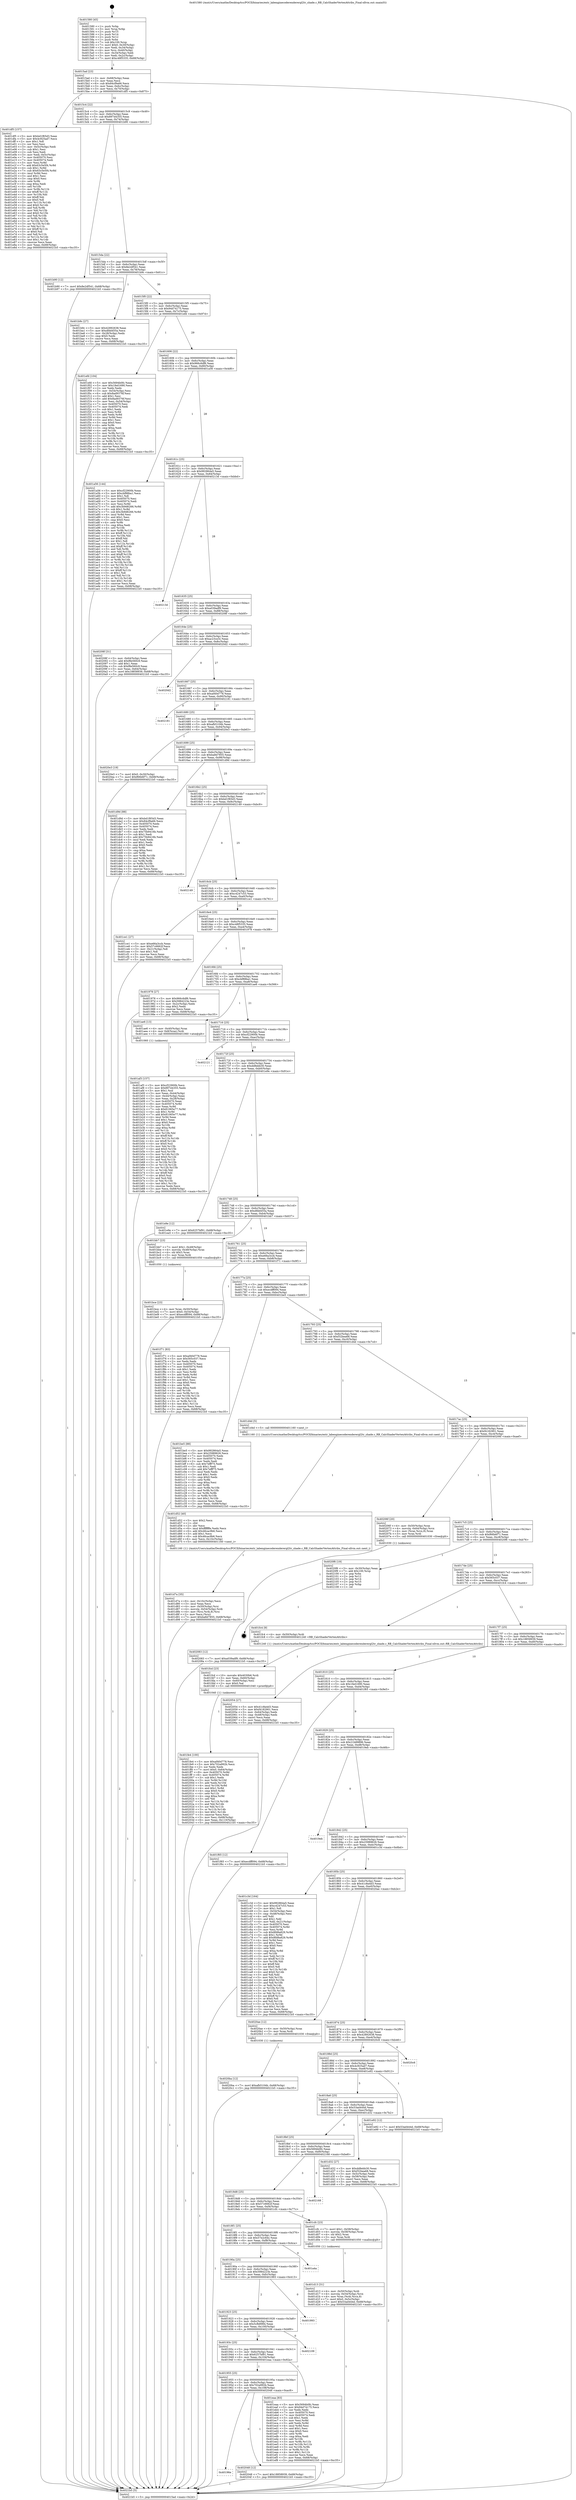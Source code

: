 digraph "0x401580" {
  label = "0x401580 (/mnt/c/Users/mathe/Desktop/tcc/POCII/binaries/extr_labenginecoderenderergl2tr_shade.c_RB_CalcShaderVertexAttribs_Final-ollvm.out::main(0))"
  labelloc = "t"
  node[shape=record]

  Entry [label="",width=0.3,height=0.3,shape=circle,fillcolor=black,style=filled]
  "0x4015ad" [label="{
     0x4015ad [23]\l
     | [instrs]\l
     &nbsp;&nbsp;0x4015ad \<+3\>: mov -0x68(%rbp),%eax\l
     &nbsp;&nbsp;0x4015b0 \<+2\>: mov %eax,%ecx\l
     &nbsp;&nbsp;0x4015b2 \<+6\>: sub $0x84cf9a66,%ecx\l
     &nbsp;&nbsp;0x4015b8 \<+3\>: mov %eax,-0x6c(%rbp)\l
     &nbsp;&nbsp;0x4015bb \<+3\>: mov %ecx,-0x70(%rbp)\l
     &nbsp;&nbsp;0x4015be \<+6\>: je 0000000000401df5 \<main+0x875\>\l
  }"]
  "0x401df5" [label="{
     0x401df5 [157]\l
     | [instrs]\l
     &nbsp;&nbsp;0x401df5 \<+5\>: mov $0xbd1f65d3,%eax\l
     &nbsp;&nbsp;0x401dfa \<+5\>: mov $0x4c925ad7,%ecx\l
     &nbsp;&nbsp;0x401dff \<+2\>: mov $0x1,%dl\l
     &nbsp;&nbsp;0x401e01 \<+2\>: xor %esi,%esi\l
     &nbsp;&nbsp;0x401e03 \<+3\>: mov -0x5c(%rbp),%edi\l
     &nbsp;&nbsp;0x401e06 \<+3\>: sub $0x1,%esi\l
     &nbsp;&nbsp;0x401e09 \<+2\>: sub %esi,%edi\l
     &nbsp;&nbsp;0x401e0b \<+3\>: mov %edi,-0x5c(%rbp)\l
     &nbsp;&nbsp;0x401e0e \<+7\>: mov 0x405070,%esi\l
     &nbsp;&nbsp;0x401e15 \<+7\>: mov 0x405074,%edi\l
     &nbsp;&nbsp;0x401e1c \<+3\>: mov %esi,%r8d\l
     &nbsp;&nbsp;0x401e1f \<+7\>: add $0x63c5e5f4,%r8d\l
     &nbsp;&nbsp;0x401e26 \<+4\>: sub $0x1,%r8d\l
     &nbsp;&nbsp;0x401e2a \<+7\>: sub $0x63c5e5f4,%r8d\l
     &nbsp;&nbsp;0x401e31 \<+4\>: imul %r8d,%esi\l
     &nbsp;&nbsp;0x401e35 \<+3\>: and $0x1,%esi\l
     &nbsp;&nbsp;0x401e38 \<+3\>: cmp $0x0,%esi\l
     &nbsp;&nbsp;0x401e3b \<+4\>: sete %r9b\l
     &nbsp;&nbsp;0x401e3f \<+3\>: cmp $0xa,%edi\l
     &nbsp;&nbsp;0x401e42 \<+4\>: setl %r10b\l
     &nbsp;&nbsp;0x401e46 \<+3\>: mov %r9b,%r11b\l
     &nbsp;&nbsp;0x401e49 \<+4\>: xor $0xff,%r11b\l
     &nbsp;&nbsp;0x401e4d \<+3\>: mov %r10b,%bl\l
     &nbsp;&nbsp;0x401e50 \<+3\>: xor $0xff,%bl\l
     &nbsp;&nbsp;0x401e53 \<+3\>: xor $0x0,%dl\l
     &nbsp;&nbsp;0x401e56 \<+3\>: mov %r11b,%r14b\l
     &nbsp;&nbsp;0x401e59 \<+4\>: and $0x0,%r14b\l
     &nbsp;&nbsp;0x401e5d \<+3\>: and %dl,%r9b\l
     &nbsp;&nbsp;0x401e60 \<+3\>: mov %bl,%r15b\l
     &nbsp;&nbsp;0x401e63 \<+4\>: and $0x0,%r15b\l
     &nbsp;&nbsp;0x401e67 \<+3\>: and %dl,%r10b\l
     &nbsp;&nbsp;0x401e6a \<+3\>: or %r9b,%r14b\l
     &nbsp;&nbsp;0x401e6d \<+3\>: or %r10b,%r15b\l
     &nbsp;&nbsp;0x401e70 \<+3\>: xor %r15b,%r14b\l
     &nbsp;&nbsp;0x401e73 \<+3\>: or %bl,%r11b\l
     &nbsp;&nbsp;0x401e76 \<+4\>: xor $0xff,%r11b\l
     &nbsp;&nbsp;0x401e7a \<+3\>: or $0x0,%dl\l
     &nbsp;&nbsp;0x401e7d \<+3\>: and %dl,%r11b\l
     &nbsp;&nbsp;0x401e80 \<+3\>: or %r11b,%r14b\l
     &nbsp;&nbsp;0x401e83 \<+4\>: test $0x1,%r14b\l
     &nbsp;&nbsp;0x401e87 \<+3\>: cmovne %ecx,%eax\l
     &nbsp;&nbsp;0x401e8a \<+3\>: mov %eax,-0x68(%rbp)\l
     &nbsp;&nbsp;0x401e8d \<+5\>: jmp 00000000004021b5 \<main+0xc35\>\l
  }"]
  "0x4015c4" [label="{
     0x4015c4 [22]\l
     | [instrs]\l
     &nbsp;&nbsp;0x4015c4 \<+5\>: jmp 00000000004015c9 \<main+0x49\>\l
     &nbsp;&nbsp;0x4015c9 \<+3\>: mov -0x6c(%rbp),%eax\l
     &nbsp;&nbsp;0x4015cc \<+5\>: sub $0x897d4355,%eax\l
     &nbsp;&nbsp;0x4015d1 \<+3\>: mov %eax,-0x74(%rbp)\l
     &nbsp;&nbsp;0x4015d4 \<+6\>: je 0000000000401b90 \<main+0x610\>\l
  }"]
  Exit [label="",width=0.3,height=0.3,shape=circle,fillcolor=black,style=filled,peripheries=2]
  "0x401b90" [label="{
     0x401b90 [12]\l
     | [instrs]\l
     &nbsp;&nbsp;0x401b90 \<+7\>: movl $0x8e2df541,-0x68(%rbp)\l
     &nbsp;&nbsp;0x401b97 \<+5\>: jmp 00000000004021b5 \<main+0xc35\>\l
  }"]
  "0x4015da" [label="{
     0x4015da [22]\l
     | [instrs]\l
     &nbsp;&nbsp;0x4015da \<+5\>: jmp 00000000004015df \<main+0x5f\>\l
     &nbsp;&nbsp;0x4015df \<+3\>: mov -0x6c(%rbp),%eax\l
     &nbsp;&nbsp;0x4015e2 \<+5\>: sub $0x8e2df541,%eax\l
     &nbsp;&nbsp;0x4015e7 \<+3\>: mov %eax,-0x78(%rbp)\l
     &nbsp;&nbsp;0x4015ea \<+6\>: je 0000000000401b9c \<main+0x61c\>\l
  }"]
  "0x4020ba" [label="{
     0x4020ba [12]\l
     | [instrs]\l
     &nbsp;&nbsp;0x4020ba \<+7\>: movl $0xafb5104b,-0x68(%rbp)\l
     &nbsp;&nbsp;0x4020c1 \<+5\>: jmp 00000000004021b5 \<main+0xc35\>\l
  }"]
  "0x401b9c" [label="{
     0x401b9c [27]\l
     | [instrs]\l
     &nbsp;&nbsp;0x401b9c \<+5\>: mov $0x42892638,%eax\l
     &nbsp;&nbsp;0x401ba1 \<+5\>: mov $0xdfdd455a,%ecx\l
     &nbsp;&nbsp;0x401ba6 \<+3\>: mov -0x28(%rbp),%edx\l
     &nbsp;&nbsp;0x401ba9 \<+3\>: cmp $0x0,%edx\l
     &nbsp;&nbsp;0x401bac \<+3\>: cmove %ecx,%eax\l
     &nbsp;&nbsp;0x401baf \<+3\>: mov %eax,-0x68(%rbp)\l
     &nbsp;&nbsp;0x401bb2 \<+5\>: jmp 00000000004021b5 \<main+0xc35\>\l
  }"]
  "0x4015f0" [label="{
     0x4015f0 [22]\l
     | [instrs]\l
     &nbsp;&nbsp;0x4015f0 \<+5\>: jmp 00000000004015f5 \<main+0x75\>\l
     &nbsp;&nbsp;0x4015f5 \<+3\>: mov -0x6c(%rbp),%eax\l
     &nbsp;&nbsp;0x4015f8 \<+5\>: sub $0x94d74175,%eax\l
     &nbsp;&nbsp;0x4015fd \<+3\>: mov %eax,-0x7c(%rbp)\l
     &nbsp;&nbsp;0x401600 \<+6\>: je 0000000000401efd \<main+0x97d\>\l
  }"]
  "0x402083" [label="{
     0x402083 [12]\l
     | [instrs]\l
     &nbsp;&nbsp;0x402083 \<+7\>: movl $0xa039adf9,-0x68(%rbp)\l
     &nbsp;&nbsp;0x40208a \<+5\>: jmp 00000000004021b5 \<main+0xc35\>\l
  }"]
  "0x401efd" [label="{
     0x401efd [104]\l
     | [instrs]\l
     &nbsp;&nbsp;0x401efd \<+5\>: mov $0x5694b0fc,%eax\l
     &nbsp;&nbsp;0x401f02 \<+5\>: mov $0x1fed1690,%ecx\l
     &nbsp;&nbsp;0x401f07 \<+2\>: xor %edx,%edx\l
     &nbsp;&nbsp;0x401f09 \<+3\>: mov -0x54(%rbp),%esi\l
     &nbsp;&nbsp;0x401f0c \<+6\>: sub $0x8ad9376f,%esi\l
     &nbsp;&nbsp;0x401f12 \<+3\>: add $0x1,%esi\l
     &nbsp;&nbsp;0x401f15 \<+6\>: add $0x8ad9376f,%esi\l
     &nbsp;&nbsp;0x401f1b \<+3\>: mov %esi,-0x54(%rbp)\l
     &nbsp;&nbsp;0x401f1e \<+7\>: mov 0x405070,%esi\l
     &nbsp;&nbsp;0x401f25 \<+7\>: mov 0x405074,%edi\l
     &nbsp;&nbsp;0x401f2c \<+3\>: sub $0x1,%edx\l
     &nbsp;&nbsp;0x401f2f \<+3\>: mov %esi,%r8d\l
     &nbsp;&nbsp;0x401f32 \<+3\>: add %edx,%r8d\l
     &nbsp;&nbsp;0x401f35 \<+4\>: imul %r8d,%esi\l
     &nbsp;&nbsp;0x401f39 \<+3\>: and $0x1,%esi\l
     &nbsp;&nbsp;0x401f3c \<+3\>: cmp $0x0,%esi\l
     &nbsp;&nbsp;0x401f3f \<+4\>: sete %r9b\l
     &nbsp;&nbsp;0x401f43 \<+3\>: cmp $0xa,%edi\l
     &nbsp;&nbsp;0x401f46 \<+4\>: setl %r10b\l
     &nbsp;&nbsp;0x401f4a \<+3\>: mov %r9b,%r11b\l
     &nbsp;&nbsp;0x401f4d \<+3\>: and %r10b,%r11b\l
     &nbsp;&nbsp;0x401f50 \<+3\>: xor %r10b,%r9b\l
     &nbsp;&nbsp;0x401f53 \<+3\>: or %r9b,%r11b\l
     &nbsp;&nbsp;0x401f56 \<+4\>: test $0x1,%r11b\l
     &nbsp;&nbsp;0x401f5a \<+3\>: cmovne %ecx,%eax\l
     &nbsp;&nbsp;0x401f5d \<+3\>: mov %eax,-0x68(%rbp)\l
     &nbsp;&nbsp;0x401f60 \<+5\>: jmp 00000000004021b5 \<main+0xc35\>\l
  }"]
  "0x401606" [label="{
     0x401606 [22]\l
     | [instrs]\l
     &nbsp;&nbsp;0x401606 \<+5\>: jmp 000000000040160b \<main+0x8b\>\l
     &nbsp;&nbsp;0x40160b \<+3\>: mov -0x6c(%rbp),%eax\l
     &nbsp;&nbsp;0x40160e \<+5\>: sub $0x966c6df6,%eax\l
     &nbsp;&nbsp;0x401613 \<+3\>: mov %eax,-0x80(%rbp)\l
     &nbsp;&nbsp;0x401616 \<+6\>: je 0000000000401a56 \<main+0x4d6\>\l
  }"]
  "0x40196e" [label="{
     0x40196e\l
  }", style=dashed]
  "0x401a56" [label="{
     0x401a56 [144]\l
     | [instrs]\l
     &nbsp;&nbsp;0x401a56 \<+5\>: mov $0xcf22900b,%eax\l
     &nbsp;&nbsp;0x401a5b \<+5\>: mov $0xcbf88ba1,%ecx\l
     &nbsp;&nbsp;0x401a60 \<+2\>: mov $0x1,%dl\l
     &nbsp;&nbsp;0x401a62 \<+7\>: mov 0x405070,%esi\l
     &nbsp;&nbsp;0x401a69 \<+7\>: mov 0x405074,%edi\l
     &nbsp;&nbsp;0x401a70 \<+3\>: mov %esi,%r8d\l
     &nbsp;&nbsp;0x401a73 \<+7\>: add $0x3b9d6266,%r8d\l
     &nbsp;&nbsp;0x401a7a \<+4\>: sub $0x1,%r8d\l
     &nbsp;&nbsp;0x401a7e \<+7\>: sub $0x3b9d6266,%r8d\l
     &nbsp;&nbsp;0x401a85 \<+4\>: imul %r8d,%esi\l
     &nbsp;&nbsp;0x401a89 \<+3\>: and $0x1,%esi\l
     &nbsp;&nbsp;0x401a8c \<+3\>: cmp $0x0,%esi\l
     &nbsp;&nbsp;0x401a8f \<+4\>: sete %r9b\l
     &nbsp;&nbsp;0x401a93 \<+3\>: cmp $0xa,%edi\l
     &nbsp;&nbsp;0x401a96 \<+4\>: setl %r10b\l
     &nbsp;&nbsp;0x401a9a \<+3\>: mov %r9b,%r11b\l
     &nbsp;&nbsp;0x401a9d \<+4\>: xor $0xff,%r11b\l
     &nbsp;&nbsp;0x401aa1 \<+3\>: mov %r10b,%bl\l
     &nbsp;&nbsp;0x401aa4 \<+3\>: xor $0xff,%bl\l
     &nbsp;&nbsp;0x401aa7 \<+3\>: xor $0x1,%dl\l
     &nbsp;&nbsp;0x401aaa \<+3\>: mov %r11b,%r14b\l
     &nbsp;&nbsp;0x401aad \<+4\>: and $0xff,%r14b\l
     &nbsp;&nbsp;0x401ab1 \<+3\>: and %dl,%r9b\l
     &nbsp;&nbsp;0x401ab4 \<+3\>: mov %bl,%r15b\l
     &nbsp;&nbsp;0x401ab7 \<+4\>: and $0xff,%r15b\l
     &nbsp;&nbsp;0x401abb \<+3\>: and %dl,%r10b\l
     &nbsp;&nbsp;0x401abe \<+3\>: or %r9b,%r14b\l
     &nbsp;&nbsp;0x401ac1 \<+3\>: or %r10b,%r15b\l
     &nbsp;&nbsp;0x401ac4 \<+3\>: xor %r15b,%r14b\l
     &nbsp;&nbsp;0x401ac7 \<+3\>: or %bl,%r11b\l
     &nbsp;&nbsp;0x401aca \<+4\>: xor $0xff,%r11b\l
     &nbsp;&nbsp;0x401ace \<+3\>: or $0x1,%dl\l
     &nbsp;&nbsp;0x401ad1 \<+3\>: and %dl,%r11b\l
     &nbsp;&nbsp;0x401ad4 \<+3\>: or %r11b,%r14b\l
     &nbsp;&nbsp;0x401ad7 \<+4\>: test $0x1,%r14b\l
     &nbsp;&nbsp;0x401adb \<+3\>: cmovne %ecx,%eax\l
     &nbsp;&nbsp;0x401ade \<+3\>: mov %eax,-0x68(%rbp)\l
     &nbsp;&nbsp;0x401ae1 \<+5\>: jmp 00000000004021b5 \<main+0xc35\>\l
  }"]
  "0x40161c" [label="{
     0x40161c [25]\l
     | [instrs]\l
     &nbsp;&nbsp;0x40161c \<+5\>: jmp 0000000000401621 \<main+0xa1\>\l
     &nbsp;&nbsp;0x401621 \<+3\>: mov -0x6c(%rbp),%eax\l
     &nbsp;&nbsp;0x401624 \<+5\>: sub $0x992864a5,%eax\l
     &nbsp;&nbsp;0x401629 \<+6\>: mov %eax,-0x84(%rbp)\l
     &nbsp;&nbsp;0x40162f \<+6\>: je 000000000040213d \<main+0xbbd\>\l
  }"]
  "0x402048" [label="{
     0x402048 [12]\l
     | [instrs]\l
     &nbsp;&nbsp;0x402048 \<+7\>: movl $0x18858939,-0x68(%rbp)\l
     &nbsp;&nbsp;0x40204f \<+5\>: jmp 00000000004021b5 \<main+0xc35\>\l
  }"]
  "0x40213d" [label="{
     0x40213d\l
  }", style=dashed]
  "0x401635" [label="{
     0x401635 [25]\l
     | [instrs]\l
     &nbsp;&nbsp;0x401635 \<+5\>: jmp 000000000040163a \<main+0xba\>\l
     &nbsp;&nbsp;0x40163a \<+3\>: mov -0x6c(%rbp),%eax\l
     &nbsp;&nbsp;0x40163d \<+5\>: sub $0xa039adf9,%eax\l
     &nbsp;&nbsp;0x401642 \<+6\>: mov %eax,-0x88(%rbp)\l
     &nbsp;&nbsp;0x401648 \<+6\>: je 000000000040208f \<main+0xb0f\>\l
  }"]
  "0x401fe4" [label="{
     0x401fe4 [100]\l
     | [instrs]\l
     &nbsp;&nbsp;0x401fe4 \<+5\>: mov $0xaf40d778,%esi\l
     &nbsp;&nbsp;0x401fe9 \<+5\>: mov $0x702a992b,%ecx\l
     &nbsp;&nbsp;0x401fee \<+2\>: xor %edx,%edx\l
     &nbsp;&nbsp;0x401ff0 \<+7\>: movl $0x0,-0x64(%rbp)\l
     &nbsp;&nbsp;0x401ff7 \<+8\>: mov 0x405070,%r8d\l
     &nbsp;&nbsp;0x401fff \<+8\>: mov 0x405074,%r9d\l
     &nbsp;&nbsp;0x402007 \<+3\>: sub $0x1,%edx\l
     &nbsp;&nbsp;0x40200a \<+3\>: mov %r8d,%r10d\l
     &nbsp;&nbsp;0x40200d \<+3\>: add %edx,%r10d\l
     &nbsp;&nbsp;0x402010 \<+4\>: imul %r10d,%r8d\l
     &nbsp;&nbsp;0x402014 \<+4\>: and $0x1,%r8d\l
     &nbsp;&nbsp;0x402018 \<+4\>: cmp $0x0,%r8d\l
     &nbsp;&nbsp;0x40201c \<+4\>: sete %r11b\l
     &nbsp;&nbsp;0x402020 \<+4\>: cmp $0xa,%r9d\l
     &nbsp;&nbsp;0x402024 \<+3\>: setl %bl\l
     &nbsp;&nbsp;0x402027 \<+3\>: mov %r11b,%r14b\l
     &nbsp;&nbsp;0x40202a \<+3\>: and %bl,%r14b\l
     &nbsp;&nbsp;0x40202d \<+3\>: xor %bl,%r11b\l
     &nbsp;&nbsp;0x402030 \<+3\>: or %r11b,%r14b\l
     &nbsp;&nbsp;0x402033 \<+4\>: test $0x1,%r14b\l
     &nbsp;&nbsp;0x402037 \<+3\>: cmovne %ecx,%esi\l
     &nbsp;&nbsp;0x40203a \<+3\>: mov %esi,-0x68(%rbp)\l
     &nbsp;&nbsp;0x40203d \<+6\>: mov %eax,-0x110(%rbp)\l
     &nbsp;&nbsp;0x402043 \<+5\>: jmp 00000000004021b5 \<main+0xc35\>\l
  }"]
  "0x40208f" [label="{
     0x40208f [31]\l
     | [instrs]\l
     &nbsp;&nbsp;0x40208f \<+3\>: mov -0x64(%rbp),%eax\l
     &nbsp;&nbsp;0x402092 \<+5\>: add $0xf8e560c9,%eax\l
     &nbsp;&nbsp;0x402097 \<+3\>: add $0x1,%eax\l
     &nbsp;&nbsp;0x40209a \<+5\>: sub $0xf8e560c9,%eax\l
     &nbsp;&nbsp;0x40209f \<+3\>: mov %eax,-0x64(%rbp)\l
     &nbsp;&nbsp;0x4020a2 \<+7\>: movl $0x18858939,-0x68(%rbp)\l
     &nbsp;&nbsp;0x4020a9 \<+5\>: jmp 00000000004021b5 \<main+0xc35\>\l
  }"]
  "0x40164e" [label="{
     0x40164e [25]\l
     | [instrs]\l
     &nbsp;&nbsp;0x40164e \<+5\>: jmp 0000000000401653 \<main+0xd3\>\l
     &nbsp;&nbsp;0x401653 \<+3\>: mov -0x6c(%rbp),%eax\l
     &nbsp;&nbsp;0x401656 \<+5\>: sub $0xac23ce3c,%eax\l
     &nbsp;&nbsp;0x40165b \<+6\>: mov %eax,-0x8c(%rbp)\l
     &nbsp;&nbsp;0x401661 \<+6\>: je 00000000004020d2 \<main+0xb52\>\l
  }"]
  "0x401fcd" [label="{
     0x401fcd [23]\l
     | [instrs]\l
     &nbsp;&nbsp;0x401fcd \<+10\>: movabs $0x4030b6,%rdi\l
     &nbsp;&nbsp;0x401fd7 \<+3\>: mov %eax,-0x60(%rbp)\l
     &nbsp;&nbsp;0x401fda \<+3\>: mov -0x60(%rbp),%esi\l
     &nbsp;&nbsp;0x401fdd \<+2\>: mov $0x0,%al\l
     &nbsp;&nbsp;0x401fdf \<+5\>: call 0000000000401040 \<printf@plt\>\l
     | [calls]\l
     &nbsp;&nbsp;0x401040 \{1\} (unknown)\l
  }"]
  "0x4020d2" [label="{
     0x4020d2\l
  }", style=dashed]
  "0x401667" [label="{
     0x401667 [25]\l
     | [instrs]\l
     &nbsp;&nbsp;0x401667 \<+5\>: jmp 000000000040166c \<main+0xec\>\l
     &nbsp;&nbsp;0x40166c \<+3\>: mov -0x6c(%rbp),%eax\l
     &nbsp;&nbsp;0x40166f \<+5\>: sub $0xaf40d778,%eax\l
     &nbsp;&nbsp;0x401674 \<+6\>: mov %eax,-0x90(%rbp)\l
     &nbsp;&nbsp;0x40167a \<+6\>: je 0000000000402181 \<main+0xc01\>\l
  }"]
  "0x401955" [label="{
     0x401955 [25]\l
     | [instrs]\l
     &nbsp;&nbsp;0x401955 \<+5\>: jmp 000000000040195a \<main+0x3da\>\l
     &nbsp;&nbsp;0x40195a \<+3\>: mov -0x6c(%rbp),%eax\l
     &nbsp;&nbsp;0x40195d \<+5\>: sub $0x702a992b,%eax\l
     &nbsp;&nbsp;0x401962 \<+6\>: mov %eax,-0x108(%rbp)\l
     &nbsp;&nbsp;0x401968 \<+6\>: je 0000000000402048 \<main+0xac8\>\l
  }"]
  "0x402181" [label="{
     0x402181\l
  }", style=dashed]
  "0x401680" [label="{
     0x401680 [25]\l
     | [instrs]\l
     &nbsp;&nbsp;0x401680 \<+5\>: jmp 0000000000401685 \<main+0x105\>\l
     &nbsp;&nbsp;0x401685 \<+3\>: mov -0x6c(%rbp),%eax\l
     &nbsp;&nbsp;0x401688 \<+5\>: sub $0xafb5104b,%eax\l
     &nbsp;&nbsp;0x40168d \<+6\>: mov %eax,-0x94(%rbp)\l
     &nbsp;&nbsp;0x401693 \<+6\>: je 00000000004020e3 \<main+0xb63\>\l
  }"]
  "0x401eaa" [label="{
     0x401eaa [83]\l
     | [instrs]\l
     &nbsp;&nbsp;0x401eaa \<+5\>: mov $0x5694b0fc,%eax\l
     &nbsp;&nbsp;0x401eaf \<+5\>: mov $0x94d74175,%ecx\l
     &nbsp;&nbsp;0x401eb4 \<+2\>: xor %edx,%edx\l
     &nbsp;&nbsp;0x401eb6 \<+7\>: mov 0x405070,%esi\l
     &nbsp;&nbsp;0x401ebd \<+7\>: mov 0x405074,%edi\l
     &nbsp;&nbsp;0x401ec4 \<+3\>: sub $0x1,%edx\l
     &nbsp;&nbsp;0x401ec7 \<+3\>: mov %esi,%r8d\l
     &nbsp;&nbsp;0x401eca \<+3\>: add %edx,%r8d\l
     &nbsp;&nbsp;0x401ecd \<+4\>: imul %r8d,%esi\l
     &nbsp;&nbsp;0x401ed1 \<+3\>: and $0x1,%esi\l
     &nbsp;&nbsp;0x401ed4 \<+3\>: cmp $0x0,%esi\l
     &nbsp;&nbsp;0x401ed7 \<+4\>: sete %r9b\l
     &nbsp;&nbsp;0x401edb \<+3\>: cmp $0xa,%edi\l
     &nbsp;&nbsp;0x401ede \<+4\>: setl %r10b\l
     &nbsp;&nbsp;0x401ee2 \<+3\>: mov %r9b,%r11b\l
     &nbsp;&nbsp;0x401ee5 \<+3\>: and %r10b,%r11b\l
     &nbsp;&nbsp;0x401ee8 \<+3\>: xor %r10b,%r9b\l
     &nbsp;&nbsp;0x401eeb \<+3\>: or %r9b,%r11b\l
     &nbsp;&nbsp;0x401eee \<+4\>: test $0x1,%r11b\l
     &nbsp;&nbsp;0x401ef2 \<+3\>: cmovne %ecx,%eax\l
     &nbsp;&nbsp;0x401ef5 \<+3\>: mov %eax,-0x68(%rbp)\l
     &nbsp;&nbsp;0x401ef8 \<+5\>: jmp 00000000004021b5 \<main+0xc35\>\l
  }"]
  "0x4020e3" [label="{
     0x4020e3 [19]\l
     | [instrs]\l
     &nbsp;&nbsp;0x4020e3 \<+7\>: movl $0x0,-0x30(%rbp)\l
     &nbsp;&nbsp;0x4020ea \<+7\>: movl $0xf66b6f71,-0x68(%rbp)\l
     &nbsp;&nbsp;0x4020f1 \<+5\>: jmp 00000000004021b5 \<main+0xc35\>\l
  }"]
  "0x401699" [label="{
     0x401699 [25]\l
     | [instrs]\l
     &nbsp;&nbsp;0x401699 \<+5\>: jmp 000000000040169e \<main+0x11e\>\l
     &nbsp;&nbsp;0x40169e \<+3\>: mov -0x6c(%rbp),%eax\l
     &nbsp;&nbsp;0x4016a1 \<+5\>: sub $0xba8d7855,%eax\l
     &nbsp;&nbsp;0x4016a6 \<+6\>: mov %eax,-0x98(%rbp)\l
     &nbsp;&nbsp;0x4016ac \<+6\>: je 0000000000401d9d \<main+0x81d\>\l
  }"]
  "0x40193c" [label="{
     0x40193c [25]\l
     | [instrs]\l
     &nbsp;&nbsp;0x40193c \<+5\>: jmp 0000000000401941 \<main+0x3c1\>\l
     &nbsp;&nbsp;0x401941 \<+3\>: mov -0x6c(%rbp),%eax\l
     &nbsp;&nbsp;0x401944 \<+5\>: sub $0x6257bf91,%eax\l
     &nbsp;&nbsp;0x401949 \<+6\>: mov %eax,-0x104(%rbp)\l
     &nbsp;&nbsp;0x40194f \<+6\>: je 0000000000401eaa \<main+0x92a\>\l
  }"]
  "0x401d9d" [label="{
     0x401d9d [88]\l
     | [instrs]\l
     &nbsp;&nbsp;0x401d9d \<+5\>: mov $0xbd1f65d3,%eax\l
     &nbsp;&nbsp;0x401da2 \<+5\>: mov $0x84cf9a66,%ecx\l
     &nbsp;&nbsp;0x401da7 \<+7\>: mov 0x405070,%edx\l
     &nbsp;&nbsp;0x401dae \<+7\>: mov 0x405074,%esi\l
     &nbsp;&nbsp;0x401db5 \<+2\>: mov %edx,%edi\l
     &nbsp;&nbsp;0x401db7 \<+6\>: sub $0x75b9416b,%edi\l
     &nbsp;&nbsp;0x401dbd \<+3\>: sub $0x1,%edi\l
     &nbsp;&nbsp;0x401dc0 \<+6\>: add $0x75b9416b,%edi\l
     &nbsp;&nbsp;0x401dc6 \<+3\>: imul %edi,%edx\l
     &nbsp;&nbsp;0x401dc9 \<+3\>: and $0x1,%edx\l
     &nbsp;&nbsp;0x401dcc \<+3\>: cmp $0x0,%edx\l
     &nbsp;&nbsp;0x401dcf \<+4\>: sete %r8b\l
     &nbsp;&nbsp;0x401dd3 \<+3\>: cmp $0xa,%esi\l
     &nbsp;&nbsp;0x401dd6 \<+4\>: setl %r9b\l
     &nbsp;&nbsp;0x401dda \<+3\>: mov %r8b,%r10b\l
     &nbsp;&nbsp;0x401ddd \<+3\>: and %r9b,%r10b\l
     &nbsp;&nbsp;0x401de0 \<+3\>: xor %r9b,%r8b\l
     &nbsp;&nbsp;0x401de3 \<+3\>: or %r8b,%r10b\l
     &nbsp;&nbsp;0x401de6 \<+4\>: test $0x1,%r10b\l
     &nbsp;&nbsp;0x401dea \<+3\>: cmovne %ecx,%eax\l
     &nbsp;&nbsp;0x401ded \<+3\>: mov %eax,-0x68(%rbp)\l
     &nbsp;&nbsp;0x401df0 \<+5\>: jmp 00000000004021b5 \<main+0xc35\>\l
  }"]
  "0x4016b2" [label="{
     0x4016b2 [25]\l
     | [instrs]\l
     &nbsp;&nbsp;0x4016b2 \<+5\>: jmp 00000000004016b7 \<main+0x137\>\l
     &nbsp;&nbsp;0x4016b7 \<+3\>: mov -0x6c(%rbp),%eax\l
     &nbsp;&nbsp;0x4016ba \<+5\>: sub $0xbd1f65d3,%eax\l
     &nbsp;&nbsp;0x4016bf \<+6\>: mov %eax,-0x9c(%rbp)\l
     &nbsp;&nbsp;0x4016c5 \<+6\>: je 0000000000402149 \<main+0xbc9\>\l
  }"]
  "0x402109" [label="{
     0x402109\l
  }", style=dashed]
  "0x402149" [label="{
     0x402149\l
  }", style=dashed]
  "0x4016cb" [label="{
     0x4016cb [25]\l
     | [instrs]\l
     &nbsp;&nbsp;0x4016cb \<+5\>: jmp 00000000004016d0 \<main+0x150\>\l
     &nbsp;&nbsp;0x4016d0 \<+3\>: mov -0x6c(%rbp),%eax\l
     &nbsp;&nbsp;0x4016d3 \<+5\>: sub $0xc4247c53,%eax\l
     &nbsp;&nbsp;0x4016d8 \<+6\>: mov %eax,-0xa0(%rbp)\l
     &nbsp;&nbsp;0x4016de \<+6\>: je 0000000000401ce1 \<main+0x761\>\l
  }"]
  "0x401923" [label="{
     0x401923 [25]\l
     | [instrs]\l
     &nbsp;&nbsp;0x401923 \<+5\>: jmp 0000000000401928 \<main+0x3a8\>\l
     &nbsp;&nbsp;0x401928 \<+3\>: mov -0x6c(%rbp),%eax\l
     &nbsp;&nbsp;0x40192b \<+5\>: sub $0x5cfb8984,%eax\l
     &nbsp;&nbsp;0x401930 \<+6\>: mov %eax,-0x100(%rbp)\l
     &nbsp;&nbsp;0x401936 \<+6\>: je 0000000000402109 \<main+0xb89\>\l
  }"]
  "0x401ce1" [label="{
     0x401ce1 [27]\l
     | [instrs]\l
     &nbsp;&nbsp;0x401ce1 \<+5\>: mov $0xe66a3ccb,%eax\l
     &nbsp;&nbsp;0x401ce6 \<+5\>: mov $0x57c6662f,%ecx\l
     &nbsp;&nbsp;0x401ceb \<+3\>: mov -0x21(%rbp),%dl\l
     &nbsp;&nbsp;0x401cee \<+3\>: test $0x1,%dl\l
     &nbsp;&nbsp;0x401cf1 \<+3\>: cmovne %ecx,%eax\l
     &nbsp;&nbsp;0x401cf4 \<+3\>: mov %eax,-0x68(%rbp)\l
     &nbsp;&nbsp;0x401cf7 \<+5\>: jmp 00000000004021b5 \<main+0xc35\>\l
  }"]
  "0x4016e4" [label="{
     0x4016e4 [25]\l
     | [instrs]\l
     &nbsp;&nbsp;0x4016e4 \<+5\>: jmp 00000000004016e9 \<main+0x169\>\l
     &nbsp;&nbsp;0x4016e9 \<+3\>: mov -0x6c(%rbp),%eax\l
     &nbsp;&nbsp;0x4016ec \<+5\>: sub $0xc48f5335,%eax\l
     &nbsp;&nbsp;0x4016f1 \<+6\>: mov %eax,-0xa4(%rbp)\l
     &nbsp;&nbsp;0x4016f7 \<+6\>: je 0000000000401978 \<main+0x3f8\>\l
  }"]
  "0x401993" [label="{
     0x401993\l
  }", style=dashed]
  "0x401978" [label="{
     0x401978 [27]\l
     | [instrs]\l
     &nbsp;&nbsp;0x401978 \<+5\>: mov $0x966c6df6,%eax\l
     &nbsp;&nbsp;0x40197d \<+5\>: mov $0x5984223e,%ecx\l
     &nbsp;&nbsp;0x401982 \<+3\>: mov -0x2c(%rbp),%edx\l
     &nbsp;&nbsp;0x401985 \<+3\>: cmp $0x2,%edx\l
     &nbsp;&nbsp;0x401988 \<+3\>: cmovne %ecx,%eax\l
     &nbsp;&nbsp;0x40198b \<+3\>: mov %eax,-0x68(%rbp)\l
     &nbsp;&nbsp;0x40198e \<+5\>: jmp 00000000004021b5 \<main+0xc35\>\l
  }"]
  "0x4016fd" [label="{
     0x4016fd [25]\l
     | [instrs]\l
     &nbsp;&nbsp;0x4016fd \<+5\>: jmp 0000000000401702 \<main+0x182\>\l
     &nbsp;&nbsp;0x401702 \<+3\>: mov -0x6c(%rbp),%eax\l
     &nbsp;&nbsp;0x401705 \<+5\>: sub $0xcbf88ba1,%eax\l
     &nbsp;&nbsp;0x40170a \<+6\>: mov %eax,-0xa8(%rbp)\l
     &nbsp;&nbsp;0x401710 \<+6\>: je 0000000000401ae6 \<main+0x566\>\l
  }"]
  "0x4021b5" [label="{
     0x4021b5 [5]\l
     | [instrs]\l
     &nbsp;&nbsp;0x4021b5 \<+5\>: jmp 00000000004015ad \<main+0x2d\>\l
  }"]
  "0x401580" [label="{
     0x401580 [45]\l
     | [instrs]\l
     &nbsp;&nbsp;0x401580 \<+1\>: push %rbp\l
     &nbsp;&nbsp;0x401581 \<+3\>: mov %rsp,%rbp\l
     &nbsp;&nbsp;0x401584 \<+2\>: push %r15\l
     &nbsp;&nbsp;0x401586 \<+2\>: push %r14\l
     &nbsp;&nbsp;0x401588 \<+2\>: push %r12\l
     &nbsp;&nbsp;0x40158a \<+1\>: push %rbx\l
     &nbsp;&nbsp;0x40158b \<+7\>: sub $0x100,%rsp\l
     &nbsp;&nbsp;0x401592 \<+7\>: movl $0x0,-0x30(%rbp)\l
     &nbsp;&nbsp;0x401599 \<+3\>: mov %edi,-0x34(%rbp)\l
     &nbsp;&nbsp;0x40159c \<+4\>: mov %rsi,-0x40(%rbp)\l
     &nbsp;&nbsp;0x4015a0 \<+3\>: mov -0x34(%rbp),%edi\l
     &nbsp;&nbsp;0x4015a3 \<+3\>: mov %edi,-0x2c(%rbp)\l
     &nbsp;&nbsp;0x4015a6 \<+7\>: movl $0xc48f5335,-0x68(%rbp)\l
  }"]
  "0x40190a" [label="{
     0x40190a [25]\l
     | [instrs]\l
     &nbsp;&nbsp;0x40190a \<+5\>: jmp 000000000040190f \<main+0x38f\>\l
     &nbsp;&nbsp;0x40190f \<+3\>: mov -0x6c(%rbp),%eax\l
     &nbsp;&nbsp;0x401912 \<+5\>: sub $0x5984223e,%eax\l
     &nbsp;&nbsp;0x401917 \<+6\>: mov %eax,-0xfc(%rbp)\l
     &nbsp;&nbsp;0x40191d \<+6\>: je 0000000000401993 \<main+0x413\>\l
  }"]
  "0x401ae6" [label="{
     0x401ae6 [13]\l
     | [instrs]\l
     &nbsp;&nbsp;0x401ae6 \<+4\>: mov -0x40(%rbp),%rax\l
     &nbsp;&nbsp;0x401aea \<+4\>: mov 0x8(%rax),%rdi\l
     &nbsp;&nbsp;0x401aee \<+5\>: call 0000000000401060 \<atoi@plt\>\l
     | [calls]\l
     &nbsp;&nbsp;0x401060 \{1\} (unknown)\l
  }"]
  "0x401716" [label="{
     0x401716 [25]\l
     | [instrs]\l
     &nbsp;&nbsp;0x401716 \<+5\>: jmp 000000000040171b \<main+0x19b\>\l
     &nbsp;&nbsp;0x40171b \<+3\>: mov -0x6c(%rbp),%eax\l
     &nbsp;&nbsp;0x40171e \<+5\>: sub $0xcf22900b,%eax\l
     &nbsp;&nbsp;0x401723 \<+6\>: mov %eax,-0xac(%rbp)\l
     &nbsp;&nbsp;0x401729 \<+6\>: je 0000000000402121 \<main+0xba1\>\l
  }"]
  "0x401af3" [label="{
     0x401af3 [157]\l
     | [instrs]\l
     &nbsp;&nbsp;0x401af3 \<+5\>: mov $0xcf22900b,%ecx\l
     &nbsp;&nbsp;0x401af8 \<+5\>: mov $0x897d4355,%edx\l
     &nbsp;&nbsp;0x401afd \<+3\>: mov $0x1,%sil\l
     &nbsp;&nbsp;0x401b00 \<+3\>: mov %eax,-0x44(%rbp)\l
     &nbsp;&nbsp;0x401b03 \<+3\>: mov -0x44(%rbp),%eax\l
     &nbsp;&nbsp;0x401b06 \<+3\>: mov %eax,-0x28(%rbp)\l
     &nbsp;&nbsp;0x401b09 \<+7\>: mov 0x405070,%eax\l
     &nbsp;&nbsp;0x401b10 \<+8\>: mov 0x405074,%r8d\l
     &nbsp;&nbsp;0x401b18 \<+3\>: mov %eax,%r9d\l
     &nbsp;&nbsp;0x401b1b \<+7\>: sub $0x81065e77,%r9d\l
     &nbsp;&nbsp;0x401b22 \<+4\>: sub $0x1,%r9d\l
     &nbsp;&nbsp;0x401b26 \<+7\>: add $0x81065e77,%r9d\l
     &nbsp;&nbsp;0x401b2d \<+4\>: imul %r9d,%eax\l
     &nbsp;&nbsp;0x401b31 \<+3\>: and $0x1,%eax\l
     &nbsp;&nbsp;0x401b34 \<+3\>: cmp $0x0,%eax\l
     &nbsp;&nbsp;0x401b37 \<+4\>: sete %r10b\l
     &nbsp;&nbsp;0x401b3b \<+4\>: cmp $0xa,%r8d\l
     &nbsp;&nbsp;0x401b3f \<+4\>: setl %r11b\l
     &nbsp;&nbsp;0x401b43 \<+3\>: mov %r10b,%bl\l
     &nbsp;&nbsp;0x401b46 \<+3\>: xor $0xff,%bl\l
     &nbsp;&nbsp;0x401b49 \<+3\>: mov %r11b,%r14b\l
     &nbsp;&nbsp;0x401b4c \<+4\>: xor $0xff,%r14b\l
     &nbsp;&nbsp;0x401b50 \<+4\>: xor $0x0,%sil\l
     &nbsp;&nbsp;0x401b54 \<+3\>: mov %bl,%r15b\l
     &nbsp;&nbsp;0x401b57 \<+4\>: and $0x0,%r15b\l
     &nbsp;&nbsp;0x401b5b \<+3\>: and %sil,%r10b\l
     &nbsp;&nbsp;0x401b5e \<+3\>: mov %r14b,%r12b\l
     &nbsp;&nbsp;0x401b61 \<+4\>: and $0x0,%r12b\l
     &nbsp;&nbsp;0x401b65 \<+3\>: and %sil,%r11b\l
     &nbsp;&nbsp;0x401b68 \<+3\>: or %r10b,%r15b\l
     &nbsp;&nbsp;0x401b6b \<+3\>: or %r11b,%r12b\l
     &nbsp;&nbsp;0x401b6e \<+3\>: xor %r12b,%r15b\l
     &nbsp;&nbsp;0x401b71 \<+3\>: or %r14b,%bl\l
     &nbsp;&nbsp;0x401b74 \<+3\>: xor $0xff,%bl\l
     &nbsp;&nbsp;0x401b77 \<+4\>: or $0x0,%sil\l
     &nbsp;&nbsp;0x401b7b \<+3\>: and %sil,%bl\l
     &nbsp;&nbsp;0x401b7e \<+3\>: or %bl,%r15b\l
     &nbsp;&nbsp;0x401b81 \<+4\>: test $0x1,%r15b\l
     &nbsp;&nbsp;0x401b85 \<+3\>: cmovne %edx,%ecx\l
     &nbsp;&nbsp;0x401b88 \<+3\>: mov %ecx,-0x68(%rbp)\l
     &nbsp;&nbsp;0x401b8b \<+5\>: jmp 00000000004021b5 \<main+0xc35\>\l
  }"]
  "0x401a4a" [label="{
     0x401a4a\l
  }", style=dashed]
  "0x402121" [label="{
     0x402121\l
  }", style=dashed]
  "0x40172f" [label="{
     0x40172f [25]\l
     | [instrs]\l
     &nbsp;&nbsp;0x40172f \<+5\>: jmp 0000000000401734 \<main+0x1b4\>\l
     &nbsp;&nbsp;0x401734 \<+3\>: mov -0x6c(%rbp),%eax\l
     &nbsp;&nbsp;0x401737 \<+5\>: sub $0xdd8ebb30,%eax\l
     &nbsp;&nbsp;0x40173c \<+6\>: mov %eax,-0xb0(%rbp)\l
     &nbsp;&nbsp;0x401742 \<+6\>: je 0000000000401e9e \<main+0x91e\>\l
  }"]
  "0x401d7a" [label="{
     0x401d7a [35]\l
     | [instrs]\l
     &nbsp;&nbsp;0x401d7a \<+6\>: mov -0x10c(%rbp),%ecx\l
     &nbsp;&nbsp;0x401d80 \<+3\>: imul %eax,%ecx\l
     &nbsp;&nbsp;0x401d83 \<+4\>: mov -0x50(%rbp),%rsi\l
     &nbsp;&nbsp;0x401d87 \<+4\>: movslq -0x54(%rbp),%rdi\l
     &nbsp;&nbsp;0x401d8b \<+4\>: mov (%rsi,%rdi,8),%rsi\l
     &nbsp;&nbsp;0x401d8f \<+2\>: mov %ecx,(%rsi)\l
     &nbsp;&nbsp;0x401d91 \<+7\>: movl $0xba8d7855,-0x68(%rbp)\l
     &nbsp;&nbsp;0x401d98 \<+5\>: jmp 00000000004021b5 \<main+0xc35\>\l
  }"]
  "0x401e9e" [label="{
     0x401e9e [12]\l
     | [instrs]\l
     &nbsp;&nbsp;0x401e9e \<+7\>: movl $0x6257bf91,-0x68(%rbp)\l
     &nbsp;&nbsp;0x401ea5 \<+5\>: jmp 00000000004021b5 \<main+0xc35\>\l
  }"]
  "0x401748" [label="{
     0x401748 [25]\l
     | [instrs]\l
     &nbsp;&nbsp;0x401748 \<+5\>: jmp 000000000040174d \<main+0x1cd\>\l
     &nbsp;&nbsp;0x40174d \<+3\>: mov -0x6c(%rbp),%eax\l
     &nbsp;&nbsp;0x401750 \<+5\>: sub $0xdfdd455a,%eax\l
     &nbsp;&nbsp;0x401755 \<+6\>: mov %eax,-0xb4(%rbp)\l
     &nbsp;&nbsp;0x40175b \<+6\>: je 0000000000401bb7 \<main+0x637\>\l
  }"]
  "0x401d52" [label="{
     0x401d52 [40]\l
     | [instrs]\l
     &nbsp;&nbsp;0x401d52 \<+5\>: mov $0x2,%ecx\l
     &nbsp;&nbsp;0x401d57 \<+1\>: cltd\l
     &nbsp;&nbsp;0x401d58 \<+2\>: idiv %ecx\l
     &nbsp;&nbsp;0x401d5a \<+6\>: imul $0xfffffffe,%edx,%ecx\l
     &nbsp;&nbsp;0x401d60 \<+6\>: add $0x46cac9b6,%ecx\l
     &nbsp;&nbsp;0x401d66 \<+3\>: add $0x1,%ecx\l
     &nbsp;&nbsp;0x401d69 \<+6\>: sub $0x46cac9b6,%ecx\l
     &nbsp;&nbsp;0x401d6f \<+6\>: mov %ecx,-0x10c(%rbp)\l
     &nbsp;&nbsp;0x401d75 \<+5\>: call 0000000000401160 \<next_i\>\l
     | [calls]\l
     &nbsp;&nbsp;0x401160 \{1\} (/mnt/c/Users/mathe/Desktop/tcc/POCII/binaries/extr_labenginecoderenderergl2tr_shade.c_RB_CalcShaderVertexAttribs_Final-ollvm.out::next_i)\l
  }"]
  "0x401bb7" [label="{
     0x401bb7 [23]\l
     | [instrs]\l
     &nbsp;&nbsp;0x401bb7 \<+7\>: movl $0x1,-0x48(%rbp)\l
     &nbsp;&nbsp;0x401bbe \<+4\>: movslq -0x48(%rbp),%rax\l
     &nbsp;&nbsp;0x401bc2 \<+4\>: shl $0x3,%rax\l
     &nbsp;&nbsp;0x401bc6 \<+3\>: mov %rax,%rdi\l
     &nbsp;&nbsp;0x401bc9 \<+5\>: call 0000000000401050 \<malloc@plt\>\l
     | [calls]\l
     &nbsp;&nbsp;0x401050 \{1\} (unknown)\l
  }"]
  "0x401761" [label="{
     0x401761 [25]\l
     | [instrs]\l
     &nbsp;&nbsp;0x401761 \<+5\>: jmp 0000000000401766 \<main+0x1e6\>\l
     &nbsp;&nbsp;0x401766 \<+3\>: mov -0x6c(%rbp),%eax\l
     &nbsp;&nbsp;0x401769 \<+5\>: sub $0xe66a3ccb,%eax\l
     &nbsp;&nbsp;0x40176e \<+6\>: mov %eax,-0xb8(%rbp)\l
     &nbsp;&nbsp;0x401774 \<+6\>: je 0000000000401f71 \<main+0x9f1\>\l
  }"]
  "0x401bce" [label="{
     0x401bce [23]\l
     | [instrs]\l
     &nbsp;&nbsp;0x401bce \<+4\>: mov %rax,-0x50(%rbp)\l
     &nbsp;&nbsp;0x401bd2 \<+7\>: movl $0x0,-0x54(%rbp)\l
     &nbsp;&nbsp;0x401bd9 \<+7\>: movl $0xecdff094,-0x68(%rbp)\l
     &nbsp;&nbsp;0x401be0 \<+5\>: jmp 00000000004021b5 \<main+0xc35\>\l
  }"]
  "0x401d13" [label="{
     0x401d13 [31]\l
     | [instrs]\l
     &nbsp;&nbsp;0x401d13 \<+4\>: mov -0x50(%rbp),%rdi\l
     &nbsp;&nbsp;0x401d17 \<+4\>: movslq -0x54(%rbp),%rcx\l
     &nbsp;&nbsp;0x401d1b \<+4\>: mov %rax,(%rdi,%rcx,8)\l
     &nbsp;&nbsp;0x401d1f \<+7\>: movl $0x0,-0x5c(%rbp)\l
     &nbsp;&nbsp;0x401d26 \<+7\>: movl $0x53ad444d,-0x68(%rbp)\l
     &nbsp;&nbsp;0x401d2d \<+5\>: jmp 00000000004021b5 \<main+0xc35\>\l
  }"]
  "0x401f71" [label="{
     0x401f71 [83]\l
     | [instrs]\l
     &nbsp;&nbsp;0x401f71 \<+5\>: mov $0xaf40d778,%eax\l
     &nbsp;&nbsp;0x401f76 \<+5\>: mov $0x565c037,%ecx\l
     &nbsp;&nbsp;0x401f7b \<+2\>: xor %edx,%edx\l
     &nbsp;&nbsp;0x401f7d \<+7\>: mov 0x405070,%esi\l
     &nbsp;&nbsp;0x401f84 \<+7\>: mov 0x405074,%edi\l
     &nbsp;&nbsp;0x401f8b \<+3\>: sub $0x1,%edx\l
     &nbsp;&nbsp;0x401f8e \<+3\>: mov %esi,%r8d\l
     &nbsp;&nbsp;0x401f91 \<+3\>: add %edx,%r8d\l
     &nbsp;&nbsp;0x401f94 \<+4\>: imul %r8d,%esi\l
     &nbsp;&nbsp;0x401f98 \<+3\>: and $0x1,%esi\l
     &nbsp;&nbsp;0x401f9b \<+3\>: cmp $0x0,%esi\l
     &nbsp;&nbsp;0x401f9e \<+4\>: sete %r9b\l
     &nbsp;&nbsp;0x401fa2 \<+3\>: cmp $0xa,%edi\l
     &nbsp;&nbsp;0x401fa5 \<+4\>: setl %r10b\l
     &nbsp;&nbsp;0x401fa9 \<+3\>: mov %r9b,%r11b\l
     &nbsp;&nbsp;0x401fac \<+3\>: and %r10b,%r11b\l
     &nbsp;&nbsp;0x401faf \<+3\>: xor %r10b,%r9b\l
     &nbsp;&nbsp;0x401fb2 \<+3\>: or %r9b,%r11b\l
     &nbsp;&nbsp;0x401fb5 \<+4\>: test $0x1,%r11b\l
     &nbsp;&nbsp;0x401fb9 \<+3\>: cmovne %ecx,%eax\l
     &nbsp;&nbsp;0x401fbc \<+3\>: mov %eax,-0x68(%rbp)\l
     &nbsp;&nbsp;0x401fbf \<+5\>: jmp 00000000004021b5 \<main+0xc35\>\l
  }"]
  "0x40177a" [label="{
     0x40177a [25]\l
     | [instrs]\l
     &nbsp;&nbsp;0x40177a \<+5\>: jmp 000000000040177f \<main+0x1ff\>\l
     &nbsp;&nbsp;0x40177f \<+3\>: mov -0x6c(%rbp),%eax\l
     &nbsp;&nbsp;0x401782 \<+5\>: sub $0xecdff094,%eax\l
     &nbsp;&nbsp;0x401787 \<+6\>: mov %eax,-0xbc(%rbp)\l
     &nbsp;&nbsp;0x40178d \<+6\>: je 0000000000401be5 \<main+0x665\>\l
  }"]
  "0x4018f1" [label="{
     0x4018f1 [25]\l
     | [instrs]\l
     &nbsp;&nbsp;0x4018f1 \<+5\>: jmp 00000000004018f6 \<main+0x376\>\l
     &nbsp;&nbsp;0x4018f6 \<+3\>: mov -0x6c(%rbp),%eax\l
     &nbsp;&nbsp;0x4018f9 \<+5\>: sub $0x57e2c64c,%eax\l
     &nbsp;&nbsp;0x4018fe \<+6\>: mov %eax,-0xf8(%rbp)\l
     &nbsp;&nbsp;0x401904 \<+6\>: je 0000000000401a4a \<main+0x4ca\>\l
  }"]
  "0x401be5" [label="{
     0x401be5 [88]\l
     | [instrs]\l
     &nbsp;&nbsp;0x401be5 \<+5\>: mov $0x992864a5,%eax\l
     &nbsp;&nbsp;0x401bea \<+5\>: mov $0x25989626,%ecx\l
     &nbsp;&nbsp;0x401bef \<+7\>: mov 0x405070,%edx\l
     &nbsp;&nbsp;0x401bf6 \<+7\>: mov 0x405074,%esi\l
     &nbsp;&nbsp;0x401bfd \<+2\>: mov %edx,%edi\l
     &nbsp;&nbsp;0x401bff \<+6\>: sub $0x7efff75,%edi\l
     &nbsp;&nbsp;0x401c05 \<+3\>: sub $0x1,%edi\l
     &nbsp;&nbsp;0x401c08 \<+6\>: add $0x7efff75,%edi\l
     &nbsp;&nbsp;0x401c0e \<+3\>: imul %edi,%edx\l
     &nbsp;&nbsp;0x401c11 \<+3\>: and $0x1,%edx\l
     &nbsp;&nbsp;0x401c14 \<+3\>: cmp $0x0,%edx\l
     &nbsp;&nbsp;0x401c17 \<+4\>: sete %r8b\l
     &nbsp;&nbsp;0x401c1b \<+3\>: cmp $0xa,%esi\l
     &nbsp;&nbsp;0x401c1e \<+4\>: setl %r9b\l
     &nbsp;&nbsp;0x401c22 \<+3\>: mov %r8b,%r10b\l
     &nbsp;&nbsp;0x401c25 \<+3\>: and %r9b,%r10b\l
     &nbsp;&nbsp;0x401c28 \<+3\>: xor %r9b,%r8b\l
     &nbsp;&nbsp;0x401c2b \<+3\>: or %r8b,%r10b\l
     &nbsp;&nbsp;0x401c2e \<+4\>: test $0x1,%r10b\l
     &nbsp;&nbsp;0x401c32 \<+3\>: cmovne %ecx,%eax\l
     &nbsp;&nbsp;0x401c35 \<+3\>: mov %eax,-0x68(%rbp)\l
     &nbsp;&nbsp;0x401c38 \<+5\>: jmp 00000000004021b5 \<main+0xc35\>\l
  }"]
  "0x401793" [label="{
     0x401793 [25]\l
     | [instrs]\l
     &nbsp;&nbsp;0x401793 \<+5\>: jmp 0000000000401798 \<main+0x218\>\l
     &nbsp;&nbsp;0x401798 \<+3\>: mov -0x6c(%rbp),%eax\l
     &nbsp;&nbsp;0x40179b \<+5\>: sub $0xf32bea68,%eax\l
     &nbsp;&nbsp;0x4017a0 \<+6\>: mov %eax,-0xc0(%rbp)\l
     &nbsp;&nbsp;0x4017a6 \<+6\>: je 0000000000401d4d \<main+0x7cd\>\l
  }"]
  "0x401cfc" [label="{
     0x401cfc [23]\l
     | [instrs]\l
     &nbsp;&nbsp;0x401cfc \<+7\>: movl $0x1,-0x58(%rbp)\l
     &nbsp;&nbsp;0x401d03 \<+4\>: movslq -0x58(%rbp),%rax\l
     &nbsp;&nbsp;0x401d07 \<+4\>: shl $0x2,%rax\l
     &nbsp;&nbsp;0x401d0b \<+3\>: mov %rax,%rdi\l
     &nbsp;&nbsp;0x401d0e \<+5\>: call 0000000000401050 \<malloc@plt\>\l
     | [calls]\l
     &nbsp;&nbsp;0x401050 \{1\} (unknown)\l
  }"]
  "0x401d4d" [label="{
     0x401d4d [5]\l
     | [instrs]\l
     &nbsp;&nbsp;0x401d4d \<+5\>: call 0000000000401160 \<next_i\>\l
     | [calls]\l
     &nbsp;&nbsp;0x401160 \{1\} (/mnt/c/Users/mathe/Desktop/tcc/POCII/binaries/extr_labenginecoderenderergl2tr_shade.c_RB_CalcShaderVertexAttribs_Final-ollvm.out::next_i)\l
  }"]
  "0x4017ac" [label="{
     0x4017ac [25]\l
     | [instrs]\l
     &nbsp;&nbsp;0x4017ac \<+5\>: jmp 00000000004017b1 \<main+0x231\>\l
     &nbsp;&nbsp;0x4017b1 \<+3\>: mov -0x6c(%rbp),%eax\l
     &nbsp;&nbsp;0x4017b4 \<+5\>: sub $0xf4182901,%eax\l
     &nbsp;&nbsp;0x4017b9 \<+6\>: mov %eax,-0xc4(%rbp)\l
     &nbsp;&nbsp;0x4017bf \<+6\>: je 000000000040206f \<main+0xaef\>\l
  }"]
  "0x4018d8" [label="{
     0x4018d8 [25]\l
     | [instrs]\l
     &nbsp;&nbsp;0x4018d8 \<+5\>: jmp 00000000004018dd \<main+0x35d\>\l
     &nbsp;&nbsp;0x4018dd \<+3\>: mov -0x6c(%rbp),%eax\l
     &nbsp;&nbsp;0x4018e0 \<+5\>: sub $0x57c6662f,%eax\l
     &nbsp;&nbsp;0x4018e5 \<+6\>: mov %eax,-0xf4(%rbp)\l
     &nbsp;&nbsp;0x4018eb \<+6\>: je 0000000000401cfc \<main+0x77c\>\l
  }"]
  "0x40206f" [label="{
     0x40206f [20]\l
     | [instrs]\l
     &nbsp;&nbsp;0x40206f \<+4\>: mov -0x50(%rbp),%rax\l
     &nbsp;&nbsp;0x402073 \<+4\>: movslq -0x64(%rbp),%rcx\l
     &nbsp;&nbsp;0x402077 \<+4\>: mov (%rax,%rcx,8),%rax\l
     &nbsp;&nbsp;0x40207b \<+3\>: mov %rax,%rdi\l
     &nbsp;&nbsp;0x40207e \<+5\>: call 0000000000401030 \<free@plt\>\l
     | [calls]\l
     &nbsp;&nbsp;0x401030 \{1\} (unknown)\l
  }"]
  "0x4017c5" [label="{
     0x4017c5 [25]\l
     | [instrs]\l
     &nbsp;&nbsp;0x4017c5 \<+5\>: jmp 00000000004017ca \<main+0x24a\>\l
     &nbsp;&nbsp;0x4017ca \<+3\>: mov -0x6c(%rbp),%eax\l
     &nbsp;&nbsp;0x4017cd \<+5\>: sub $0xf66b6f71,%eax\l
     &nbsp;&nbsp;0x4017d2 \<+6\>: mov %eax,-0xc8(%rbp)\l
     &nbsp;&nbsp;0x4017d8 \<+6\>: je 00000000004020f6 \<main+0xb76\>\l
  }"]
  "0x402168" [label="{
     0x402168\l
  }", style=dashed]
  "0x4020f6" [label="{
     0x4020f6 [19]\l
     | [instrs]\l
     &nbsp;&nbsp;0x4020f6 \<+3\>: mov -0x30(%rbp),%eax\l
     &nbsp;&nbsp;0x4020f9 \<+7\>: add $0x100,%rsp\l
     &nbsp;&nbsp;0x402100 \<+1\>: pop %rbx\l
     &nbsp;&nbsp;0x402101 \<+2\>: pop %r12\l
     &nbsp;&nbsp;0x402103 \<+2\>: pop %r14\l
     &nbsp;&nbsp;0x402105 \<+2\>: pop %r15\l
     &nbsp;&nbsp;0x402107 \<+1\>: pop %rbp\l
     &nbsp;&nbsp;0x402108 \<+1\>: ret\l
  }"]
  "0x4017de" [label="{
     0x4017de [25]\l
     | [instrs]\l
     &nbsp;&nbsp;0x4017de \<+5\>: jmp 00000000004017e3 \<main+0x263\>\l
     &nbsp;&nbsp;0x4017e3 \<+3\>: mov -0x6c(%rbp),%eax\l
     &nbsp;&nbsp;0x4017e6 \<+5\>: sub $0x565c037,%eax\l
     &nbsp;&nbsp;0x4017eb \<+6\>: mov %eax,-0xcc(%rbp)\l
     &nbsp;&nbsp;0x4017f1 \<+6\>: je 0000000000401fc4 \<main+0xa44\>\l
  }"]
  "0x4018bf" [label="{
     0x4018bf [25]\l
     | [instrs]\l
     &nbsp;&nbsp;0x4018bf \<+5\>: jmp 00000000004018c4 \<main+0x344\>\l
     &nbsp;&nbsp;0x4018c4 \<+3\>: mov -0x6c(%rbp),%eax\l
     &nbsp;&nbsp;0x4018c7 \<+5\>: sub $0x5694b0fc,%eax\l
     &nbsp;&nbsp;0x4018cc \<+6\>: mov %eax,-0xf0(%rbp)\l
     &nbsp;&nbsp;0x4018d2 \<+6\>: je 0000000000402168 \<main+0xbe8\>\l
  }"]
  "0x401fc4" [label="{
     0x401fc4 [9]\l
     | [instrs]\l
     &nbsp;&nbsp;0x401fc4 \<+4\>: mov -0x50(%rbp),%rdi\l
     &nbsp;&nbsp;0x401fc8 \<+5\>: call 0000000000401240 \<RB_CalcShaderVertexAttribs\>\l
     | [calls]\l
     &nbsp;&nbsp;0x401240 \{1\} (/mnt/c/Users/mathe/Desktop/tcc/POCII/binaries/extr_labenginecoderenderergl2tr_shade.c_RB_CalcShaderVertexAttribs_Final-ollvm.out::RB_CalcShaderVertexAttribs)\l
  }"]
  "0x4017f7" [label="{
     0x4017f7 [25]\l
     | [instrs]\l
     &nbsp;&nbsp;0x4017f7 \<+5\>: jmp 00000000004017fc \<main+0x27c\>\l
     &nbsp;&nbsp;0x4017fc \<+3\>: mov -0x6c(%rbp),%eax\l
     &nbsp;&nbsp;0x4017ff \<+5\>: sub $0x18858939,%eax\l
     &nbsp;&nbsp;0x401804 \<+6\>: mov %eax,-0xd0(%rbp)\l
     &nbsp;&nbsp;0x40180a \<+6\>: je 0000000000402054 \<main+0xad4\>\l
  }"]
  "0x401d32" [label="{
     0x401d32 [27]\l
     | [instrs]\l
     &nbsp;&nbsp;0x401d32 \<+5\>: mov $0xdd8ebb30,%eax\l
     &nbsp;&nbsp;0x401d37 \<+5\>: mov $0xf32bea68,%ecx\l
     &nbsp;&nbsp;0x401d3c \<+3\>: mov -0x5c(%rbp),%edx\l
     &nbsp;&nbsp;0x401d3f \<+3\>: cmp -0x58(%rbp),%edx\l
     &nbsp;&nbsp;0x401d42 \<+3\>: cmovl %ecx,%eax\l
     &nbsp;&nbsp;0x401d45 \<+3\>: mov %eax,-0x68(%rbp)\l
     &nbsp;&nbsp;0x401d48 \<+5\>: jmp 00000000004021b5 \<main+0xc35\>\l
  }"]
  "0x402054" [label="{
     0x402054 [27]\l
     | [instrs]\l
     &nbsp;&nbsp;0x402054 \<+5\>: mov $0x41c8a4d3,%eax\l
     &nbsp;&nbsp;0x402059 \<+5\>: mov $0xf4182901,%ecx\l
     &nbsp;&nbsp;0x40205e \<+3\>: mov -0x64(%rbp),%edx\l
     &nbsp;&nbsp;0x402061 \<+3\>: cmp -0x48(%rbp),%edx\l
     &nbsp;&nbsp;0x402064 \<+3\>: cmovl %ecx,%eax\l
     &nbsp;&nbsp;0x402067 \<+3\>: mov %eax,-0x68(%rbp)\l
     &nbsp;&nbsp;0x40206a \<+5\>: jmp 00000000004021b5 \<main+0xc35\>\l
  }"]
  "0x401810" [label="{
     0x401810 [25]\l
     | [instrs]\l
     &nbsp;&nbsp;0x401810 \<+5\>: jmp 0000000000401815 \<main+0x295\>\l
     &nbsp;&nbsp;0x401815 \<+3\>: mov -0x6c(%rbp),%eax\l
     &nbsp;&nbsp;0x401818 \<+5\>: sub $0x1fed1690,%eax\l
     &nbsp;&nbsp;0x40181d \<+6\>: mov %eax,-0xd4(%rbp)\l
     &nbsp;&nbsp;0x401823 \<+6\>: je 0000000000401f65 \<main+0x9e5\>\l
  }"]
  "0x4018a6" [label="{
     0x4018a6 [25]\l
     | [instrs]\l
     &nbsp;&nbsp;0x4018a6 \<+5\>: jmp 00000000004018ab \<main+0x32b\>\l
     &nbsp;&nbsp;0x4018ab \<+3\>: mov -0x6c(%rbp),%eax\l
     &nbsp;&nbsp;0x4018ae \<+5\>: sub $0x53ad444d,%eax\l
     &nbsp;&nbsp;0x4018b3 \<+6\>: mov %eax,-0xec(%rbp)\l
     &nbsp;&nbsp;0x4018b9 \<+6\>: je 0000000000401d32 \<main+0x7b2\>\l
  }"]
  "0x401f65" [label="{
     0x401f65 [12]\l
     | [instrs]\l
     &nbsp;&nbsp;0x401f65 \<+7\>: movl $0xecdff094,-0x68(%rbp)\l
     &nbsp;&nbsp;0x401f6c \<+5\>: jmp 00000000004021b5 \<main+0xc35\>\l
  }"]
  "0x401829" [label="{
     0x401829 [25]\l
     | [instrs]\l
     &nbsp;&nbsp;0x401829 \<+5\>: jmp 000000000040182e \<main+0x2ae\>\l
     &nbsp;&nbsp;0x40182e \<+3\>: mov -0x6c(%rbp),%eax\l
     &nbsp;&nbsp;0x401831 \<+5\>: sub $0x21b89896,%eax\l
     &nbsp;&nbsp;0x401836 \<+6\>: mov %eax,-0xd8(%rbp)\l
     &nbsp;&nbsp;0x40183c \<+6\>: je 00000000004019eb \<main+0x46b\>\l
  }"]
  "0x401e92" [label="{
     0x401e92 [12]\l
     | [instrs]\l
     &nbsp;&nbsp;0x401e92 \<+7\>: movl $0x53ad444d,-0x68(%rbp)\l
     &nbsp;&nbsp;0x401e99 \<+5\>: jmp 00000000004021b5 \<main+0xc35\>\l
  }"]
  "0x4019eb" [label="{
     0x4019eb\l
  }", style=dashed]
  "0x401842" [label="{
     0x401842 [25]\l
     | [instrs]\l
     &nbsp;&nbsp;0x401842 \<+5\>: jmp 0000000000401847 \<main+0x2c7\>\l
     &nbsp;&nbsp;0x401847 \<+3\>: mov -0x6c(%rbp),%eax\l
     &nbsp;&nbsp;0x40184a \<+5\>: sub $0x25989626,%eax\l
     &nbsp;&nbsp;0x40184f \<+6\>: mov %eax,-0xdc(%rbp)\l
     &nbsp;&nbsp;0x401855 \<+6\>: je 0000000000401c3d \<main+0x6bd\>\l
  }"]
  "0x40188d" [label="{
     0x40188d [25]\l
     | [instrs]\l
     &nbsp;&nbsp;0x40188d \<+5\>: jmp 0000000000401892 \<main+0x312\>\l
     &nbsp;&nbsp;0x401892 \<+3\>: mov -0x6c(%rbp),%eax\l
     &nbsp;&nbsp;0x401895 \<+5\>: sub $0x4c925ad7,%eax\l
     &nbsp;&nbsp;0x40189a \<+6\>: mov %eax,-0xe8(%rbp)\l
     &nbsp;&nbsp;0x4018a0 \<+6\>: je 0000000000401e92 \<main+0x912\>\l
  }"]
  "0x401c3d" [label="{
     0x401c3d [164]\l
     | [instrs]\l
     &nbsp;&nbsp;0x401c3d \<+5\>: mov $0x992864a5,%eax\l
     &nbsp;&nbsp;0x401c42 \<+5\>: mov $0xc4247c53,%ecx\l
     &nbsp;&nbsp;0x401c47 \<+2\>: mov $0x1,%dl\l
     &nbsp;&nbsp;0x401c49 \<+3\>: mov -0x54(%rbp),%esi\l
     &nbsp;&nbsp;0x401c4c \<+3\>: cmp -0x48(%rbp),%esi\l
     &nbsp;&nbsp;0x401c4f \<+4\>: setl %dil\l
     &nbsp;&nbsp;0x401c53 \<+4\>: and $0x1,%dil\l
     &nbsp;&nbsp;0x401c57 \<+4\>: mov %dil,-0x21(%rbp)\l
     &nbsp;&nbsp;0x401c5b \<+7\>: mov 0x405070,%esi\l
     &nbsp;&nbsp;0x401c62 \<+8\>: mov 0x405074,%r8d\l
     &nbsp;&nbsp;0x401c6a \<+3\>: mov %esi,%r9d\l
     &nbsp;&nbsp;0x401c6d \<+7\>: sub $0x8fd8a829,%r9d\l
     &nbsp;&nbsp;0x401c74 \<+4\>: sub $0x1,%r9d\l
     &nbsp;&nbsp;0x401c78 \<+7\>: add $0x8fd8a829,%r9d\l
     &nbsp;&nbsp;0x401c7f \<+4\>: imul %r9d,%esi\l
     &nbsp;&nbsp;0x401c83 \<+3\>: and $0x1,%esi\l
     &nbsp;&nbsp;0x401c86 \<+3\>: cmp $0x0,%esi\l
     &nbsp;&nbsp;0x401c89 \<+4\>: sete %dil\l
     &nbsp;&nbsp;0x401c8d \<+4\>: cmp $0xa,%r8d\l
     &nbsp;&nbsp;0x401c91 \<+4\>: setl %r10b\l
     &nbsp;&nbsp;0x401c95 \<+3\>: mov %dil,%r11b\l
     &nbsp;&nbsp;0x401c98 \<+4\>: xor $0xff,%r11b\l
     &nbsp;&nbsp;0x401c9c \<+3\>: mov %r10b,%bl\l
     &nbsp;&nbsp;0x401c9f \<+3\>: xor $0xff,%bl\l
     &nbsp;&nbsp;0x401ca2 \<+3\>: xor $0x0,%dl\l
     &nbsp;&nbsp;0x401ca5 \<+3\>: mov %r11b,%r14b\l
     &nbsp;&nbsp;0x401ca8 \<+4\>: and $0x0,%r14b\l
     &nbsp;&nbsp;0x401cac \<+3\>: and %dl,%dil\l
     &nbsp;&nbsp;0x401caf \<+3\>: mov %bl,%r15b\l
     &nbsp;&nbsp;0x401cb2 \<+4\>: and $0x0,%r15b\l
     &nbsp;&nbsp;0x401cb6 \<+3\>: and %dl,%r10b\l
     &nbsp;&nbsp;0x401cb9 \<+3\>: or %dil,%r14b\l
     &nbsp;&nbsp;0x401cbc \<+3\>: or %r10b,%r15b\l
     &nbsp;&nbsp;0x401cbf \<+3\>: xor %r15b,%r14b\l
     &nbsp;&nbsp;0x401cc2 \<+3\>: or %bl,%r11b\l
     &nbsp;&nbsp;0x401cc5 \<+4\>: xor $0xff,%r11b\l
     &nbsp;&nbsp;0x401cc9 \<+3\>: or $0x0,%dl\l
     &nbsp;&nbsp;0x401ccc \<+3\>: and %dl,%r11b\l
     &nbsp;&nbsp;0x401ccf \<+3\>: or %r11b,%r14b\l
     &nbsp;&nbsp;0x401cd2 \<+4\>: test $0x1,%r14b\l
     &nbsp;&nbsp;0x401cd6 \<+3\>: cmovne %ecx,%eax\l
     &nbsp;&nbsp;0x401cd9 \<+3\>: mov %eax,-0x68(%rbp)\l
     &nbsp;&nbsp;0x401cdc \<+5\>: jmp 00000000004021b5 \<main+0xc35\>\l
  }"]
  "0x40185b" [label="{
     0x40185b [25]\l
     | [instrs]\l
     &nbsp;&nbsp;0x40185b \<+5\>: jmp 0000000000401860 \<main+0x2e0\>\l
     &nbsp;&nbsp;0x401860 \<+3\>: mov -0x6c(%rbp),%eax\l
     &nbsp;&nbsp;0x401863 \<+5\>: sub $0x41c8a4d3,%eax\l
     &nbsp;&nbsp;0x401868 \<+6\>: mov %eax,-0xe0(%rbp)\l
     &nbsp;&nbsp;0x40186e \<+6\>: je 00000000004020ae \<main+0xb2e\>\l
  }"]
  "0x4020c6" [label="{
     0x4020c6\l
  }", style=dashed]
  "0x4020ae" [label="{
     0x4020ae [12]\l
     | [instrs]\l
     &nbsp;&nbsp;0x4020ae \<+4\>: mov -0x50(%rbp),%rax\l
     &nbsp;&nbsp;0x4020b2 \<+3\>: mov %rax,%rdi\l
     &nbsp;&nbsp;0x4020b5 \<+5\>: call 0000000000401030 \<free@plt\>\l
     | [calls]\l
     &nbsp;&nbsp;0x401030 \{1\} (unknown)\l
  }"]
  "0x401874" [label="{
     0x401874 [25]\l
     | [instrs]\l
     &nbsp;&nbsp;0x401874 \<+5\>: jmp 0000000000401879 \<main+0x2f9\>\l
     &nbsp;&nbsp;0x401879 \<+3\>: mov -0x6c(%rbp),%eax\l
     &nbsp;&nbsp;0x40187c \<+5\>: sub $0x42892638,%eax\l
     &nbsp;&nbsp;0x401881 \<+6\>: mov %eax,-0xe4(%rbp)\l
     &nbsp;&nbsp;0x401887 \<+6\>: je 00000000004020c6 \<main+0xb46\>\l
  }"]
  Entry -> "0x401580" [label=" 1"]
  "0x4015ad" -> "0x401df5" [label=" 1"]
  "0x4015ad" -> "0x4015c4" [label=" 32"]
  "0x4020f6" -> Exit [label=" 1"]
  "0x4015c4" -> "0x401b90" [label=" 1"]
  "0x4015c4" -> "0x4015da" [label=" 31"]
  "0x4020e3" -> "0x4021b5" [label=" 1"]
  "0x4015da" -> "0x401b9c" [label=" 1"]
  "0x4015da" -> "0x4015f0" [label=" 30"]
  "0x4020ba" -> "0x4021b5" [label=" 1"]
  "0x4015f0" -> "0x401efd" [label=" 1"]
  "0x4015f0" -> "0x401606" [label=" 29"]
  "0x4020ae" -> "0x4020ba" [label=" 1"]
  "0x401606" -> "0x401a56" [label=" 1"]
  "0x401606" -> "0x40161c" [label=" 28"]
  "0x40208f" -> "0x4021b5" [label=" 1"]
  "0x40161c" -> "0x40213d" [label=" 0"]
  "0x40161c" -> "0x401635" [label=" 28"]
  "0x402083" -> "0x4021b5" [label=" 1"]
  "0x401635" -> "0x40208f" [label=" 1"]
  "0x401635" -> "0x40164e" [label=" 27"]
  "0x402054" -> "0x4021b5" [label=" 2"]
  "0x40164e" -> "0x4020d2" [label=" 0"]
  "0x40164e" -> "0x401667" [label=" 27"]
  "0x402048" -> "0x4021b5" [label=" 1"]
  "0x401667" -> "0x402181" [label=" 0"]
  "0x401667" -> "0x401680" [label=" 27"]
  "0x401955" -> "0x40196e" [label=" 0"]
  "0x401680" -> "0x4020e3" [label=" 1"]
  "0x401680" -> "0x401699" [label=" 26"]
  "0x401955" -> "0x402048" [label=" 1"]
  "0x401699" -> "0x401d9d" [label=" 1"]
  "0x401699" -> "0x4016b2" [label=" 25"]
  "0x401fe4" -> "0x4021b5" [label=" 1"]
  "0x4016b2" -> "0x402149" [label=" 0"]
  "0x4016b2" -> "0x4016cb" [label=" 25"]
  "0x401fcd" -> "0x401fe4" [label=" 1"]
  "0x4016cb" -> "0x401ce1" [label=" 2"]
  "0x4016cb" -> "0x4016e4" [label=" 23"]
  "0x401f71" -> "0x4021b5" [label=" 1"]
  "0x4016e4" -> "0x401978" [label=" 1"]
  "0x4016e4" -> "0x4016fd" [label=" 22"]
  "0x401978" -> "0x4021b5" [label=" 1"]
  "0x401580" -> "0x4015ad" [label=" 1"]
  "0x4021b5" -> "0x4015ad" [label=" 32"]
  "0x401a56" -> "0x4021b5" [label=" 1"]
  "0x401f65" -> "0x4021b5" [label=" 1"]
  "0x4016fd" -> "0x401ae6" [label=" 1"]
  "0x4016fd" -> "0x401716" [label=" 21"]
  "0x401ae6" -> "0x401af3" [label=" 1"]
  "0x401af3" -> "0x4021b5" [label=" 1"]
  "0x401b90" -> "0x4021b5" [label=" 1"]
  "0x401b9c" -> "0x4021b5" [label=" 1"]
  "0x401eaa" -> "0x4021b5" [label=" 1"]
  "0x401716" -> "0x402121" [label=" 0"]
  "0x401716" -> "0x40172f" [label=" 21"]
  "0x40193c" -> "0x401955" [label=" 1"]
  "0x40172f" -> "0x401e9e" [label=" 1"]
  "0x40172f" -> "0x401748" [label=" 20"]
  "0x40206f" -> "0x402083" [label=" 1"]
  "0x401748" -> "0x401bb7" [label=" 1"]
  "0x401748" -> "0x401761" [label=" 19"]
  "0x401bb7" -> "0x401bce" [label=" 1"]
  "0x401bce" -> "0x4021b5" [label=" 1"]
  "0x401923" -> "0x40193c" [label=" 2"]
  "0x401761" -> "0x401f71" [label=" 1"]
  "0x401761" -> "0x40177a" [label=" 18"]
  "0x401923" -> "0x402109" [label=" 0"]
  "0x40177a" -> "0x401be5" [label=" 2"]
  "0x40177a" -> "0x401793" [label=" 16"]
  "0x401be5" -> "0x4021b5" [label=" 2"]
  "0x401fc4" -> "0x401fcd" [label=" 1"]
  "0x401793" -> "0x401d4d" [label=" 1"]
  "0x401793" -> "0x4017ac" [label=" 15"]
  "0x40190a" -> "0x401923" [label=" 2"]
  "0x4017ac" -> "0x40206f" [label=" 1"]
  "0x4017ac" -> "0x4017c5" [label=" 14"]
  "0x401efd" -> "0x4021b5" [label=" 1"]
  "0x4017c5" -> "0x4020f6" [label=" 1"]
  "0x4017c5" -> "0x4017de" [label=" 13"]
  "0x4018f1" -> "0x40190a" [label=" 2"]
  "0x4017de" -> "0x401fc4" [label=" 1"]
  "0x4017de" -> "0x4017f7" [label=" 12"]
  "0x40193c" -> "0x401eaa" [label=" 1"]
  "0x4017f7" -> "0x402054" [label=" 2"]
  "0x4017f7" -> "0x401810" [label=" 10"]
  "0x401e9e" -> "0x4021b5" [label=" 1"]
  "0x401810" -> "0x401f65" [label=" 1"]
  "0x401810" -> "0x401829" [label=" 9"]
  "0x401df5" -> "0x4021b5" [label=" 1"]
  "0x401829" -> "0x4019eb" [label=" 0"]
  "0x401829" -> "0x401842" [label=" 9"]
  "0x401d9d" -> "0x4021b5" [label=" 1"]
  "0x401842" -> "0x401c3d" [label=" 2"]
  "0x401842" -> "0x40185b" [label=" 7"]
  "0x401c3d" -> "0x4021b5" [label=" 2"]
  "0x401ce1" -> "0x4021b5" [label=" 2"]
  "0x401d52" -> "0x401d7a" [label=" 1"]
  "0x40185b" -> "0x4020ae" [label=" 1"]
  "0x40185b" -> "0x401874" [label=" 6"]
  "0x401d4d" -> "0x401d52" [label=" 1"]
  "0x401874" -> "0x4020c6" [label=" 0"]
  "0x401874" -> "0x40188d" [label=" 6"]
  "0x401d7a" -> "0x4021b5" [label=" 1"]
  "0x40188d" -> "0x401e92" [label=" 1"]
  "0x40188d" -> "0x4018a6" [label=" 5"]
  "0x401e92" -> "0x4021b5" [label=" 1"]
  "0x4018a6" -> "0x401d32" [label=" 2"]
  "0x4018a6" -> "0x4018bf" [label=" 3"]
  "0x4018f1" -> "0x401a4a" [label=" 0"]
  "0x4018bf" -> "0x402168" [label=" 0"]
  "0x4018bf" -> "0x4018d8" [label=" 3"]
  "0x40190a" -> "0x401993" [label=" 0"]
  "0x4018d8" -> "0x401cfc" [label=" 1"]
  "0x4018d8" -> "0x4018f1" [label=" 2"]
  "0x401cfc" -> "0x401d13" [label=" 1"]
  "0x401d13" -> "0x4021b5" [label=" 1"]
  "0x401d32" -> "0x4021b5" [label=" 2"]
}
